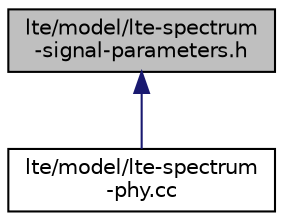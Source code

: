 digraph "lte/model/lte-spectrum-signal-parameters.h"
{
  edge [fontname="Helvetica",fontsize="10",labelfontname="Helvetica",labelfontsize="10"];
  node [fontname="Helvetica",fontsize="10",shape=record];
  Node1 [label="lte/model/lte-spectrum\l-signal-parameters.h",height=0.2,width=0.4,color="black", fillcolor="grey75", style="filled", fontcolor="black"];
  Node1 -> Node2 [dir="back",color="midnightblue",fontsize="10",style="solid"];
  Node2 [label="lte/model/lte-spectrum\l-phy.cc",height=0.2,width=0.4,color="black", fillcolor="white", style="filled",URL="$d3/dd9/lte-spectrum-phy_8cc.html"];
}
